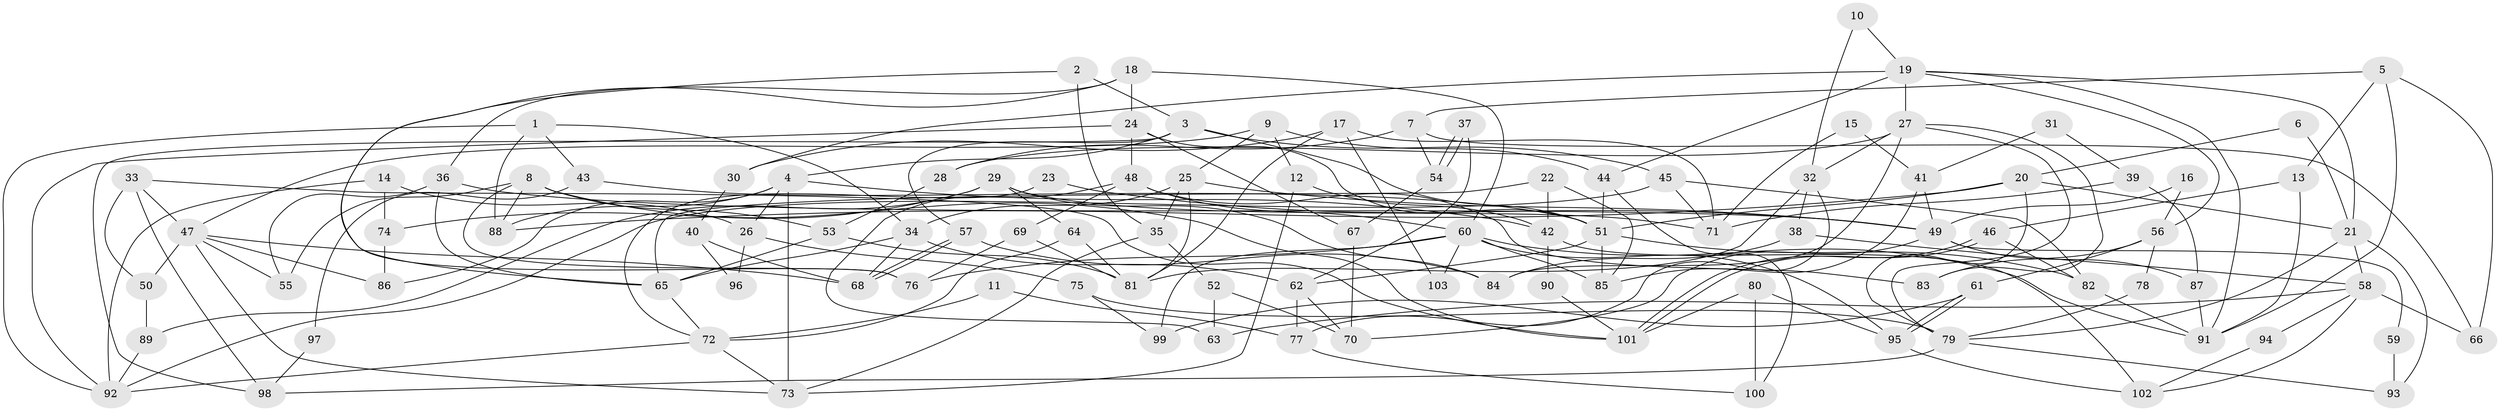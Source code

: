 // Generated by graph-tools (version 1.1) at 2025/26/03/09/25 03:26:11]
// undirected, 103 vertices, 206 edges
graph export_dot {
graph [start="1"]
  node [color=gray90,style=filled];
  1;
  2;
  3;
  4;
  5;
  6;
  7;
  8;
  9;
  10;
  11;
  12;
  13;
  14;
  15;
  16;
  17;
  18;
  19;
  20;
  21;
  22;
  23;
  24;
  25;
  26;
  27;
  28;
  29;
  30;
  31;
  32;
  33;
  34;
  35;
  36;
  37;
  38;
  39;
  40;
  41;
  42;
  43;
  44;
  45;
  46;
  47;
  48;
  49;
  50;
  51;
  52;
  53;
  54;
  55;
  56;
  57;
  58;
  59;
  60;
  61;
  62;
  63;
  64;
  65;
  66;
  67;
  68;
  69;
  70;
  71;
  72;
  73;
  74;
  75;
  76;
  77;
  78;
  79;
  80;
  81;
  82;
  83;
  84;
  85;
  86;
  87;
  88;
  89;
  90;
  91;
  92;
  93;
  94;
  95;
  96;
  97;
  98;
  99;
  100;
  101;
  102;
  103;
  1 -- 88;
  1 -- 34;
  1 -- 43;
  1 -- 92;
  2 -- 76;
  2 -- 3;
  2 -- 35;
  3 -- 4;
  3 -- 45;
  3 -- 51;
  3 -- 57;
  3 -- 98;
  4 -- 42;
  4 -- 73;
  4 -- 26;
  4 -- 86;
  4 -- 88;
  5 -- 91;
  5 -- 66;
  5 -- 7;
  5 -- 13;
  6 -- 21;
  6 -- 20;
  7 -- 28;
  7 -- 54;
  7 -- 66;
  8 -- 76;
  8 -- 101;
  8 -- 53;
  8 -- 55;
  8 -- 88;
  9 -- 47;
  9 -- 25;
  9 -- 12;
  9 -- 44;
  10 -- 19;
  10 -- 32;
  11 -- 77;
  11 -- 72;
  12 -- 73;
  12 -- 42;
  13 -- 46;
  13 -- 91;
  14 -- 74;
  14 -- 26;
  14 -- 92;
  15 -- 41;
  15 -- 71;
  16 -- 49;
  16 -- 56;
  17 -- 81;
  17 -- 71;
  17 -- 30;
  17 -- 103;
  18 -- 24;
  18 -- 36;
  18 -- 60;
  18 -- 65;
  19 -- 44;
  19 -- 91;
  19 -- 21;
  19 -- 27;
  19 -- 30;
  19 -- 56;
  20 -- 88;
  20 -- 51;
  20 -- 21;
  20 -- 79;
  21 -- 58;
  21 -- 79;
  21 -- 93;
  22 -- 42;
  22 -- 65;
  22 -- 85;
  23 -- 72;
  23 -- 49;
  24 -- 92;
  24 -- 48;
  24 -- 51;
  24 -- 67;
  25 -- 34;
  25 -- 35;
  25 -- 49;
  25 -- 81;
  26 -- 75;
  26 -- 96;
  27 -- 79;
  27 -- 28;
  27 -- 32;
  27 -- 83;
  27 -- 84;
  28 -- 53;
  29 -- 84;
  29 -- 64;
  29 -- 71;
  29 -- 74;
  29 -- 89;
  30 -- 40;
  31 -- 39;
  31 -- 41;
  32 -- 81;
  32 -- 38;
  32 -- 77;
  33 -- 47;
  33 -- 98;
  33 -- 50;
  33 -- 101;
  34 -- 62;
  34 -- 65;
  34 -- 68;
  35 -- 73;
  35 -- 52;
  36 -- 55;
  36 -- 49;
  36 -- 65;
  37 -- 54;
  37 -- 54;
  37 -- 62;
  38 -- 84;
  38 -- 58;
  39 -- 87;
  39 -- 71;
  40 -- 68;
  40 -- 96;
  41 -- 85;
  41 -- 49;
  42 -- 102;
  42 -- 90;
  43 -- 51;
  43 -- 97;
  44 -- 51;
  44 -- 100;
  45 -- 92;
  45 -- 82;
  45 -- 71;
  46 -- 82;
  46 -- 101;
  46 -- 101;
  47 -- 68;
  47 -- 50;
  47 -- 55;
  47 -- 73;
  47 -- 86;
  48 -- 60;
  48 -- 63;
  48 -- 69;
  48 -- 83;
  49 -- 70;
  49 -- 59;
  49 -- 87;
  50 -- 89;
  51 -- 62;
  51 -- 82;
  51 -- 85;
  52 -- 70;
  52 -- 63;
  53 -- 65;
  53 -- 81;
  54 -- 67;
  56 -- 83;
  56 -- 61;
  56 -- 78;
  57 -- 68;
  57 -- 68;
  57 -- 84;
  58 -- 63;
  58 -- 66;
  58 -- 94;
  58 -- 102;
  59 -- 93;
  60 -- 85;
  60 -- 76;
  60 -- 91;
  60 -- 95;
  60 -- 99;
  60 -- 103;
  61 -- 95;
  61 -- 95;
  61 -- 99;
  62 -- 77;
  62 -- 70;
  64 -- 72;
  64 -- 81;
  65 -- 72;
  67 -- 70;
  69 -- 81;
  69 -- 76;
  72 -- 92;
  72 -- 73;
  74 -- 86;
  75 -- 99;
  75 -- 79;
  77 -- 100;
  78 -- 79;
  79 -- 93;
  79 -- 98;
  80 -- 95;
  80 -- 101;
  80 -- 100;
  82 -- 91;
  87 -- 91;
  89 -- 92;
  90 -- 101;
  94 -- 102;
  95 -- 102;
  97 -- 98;
}
